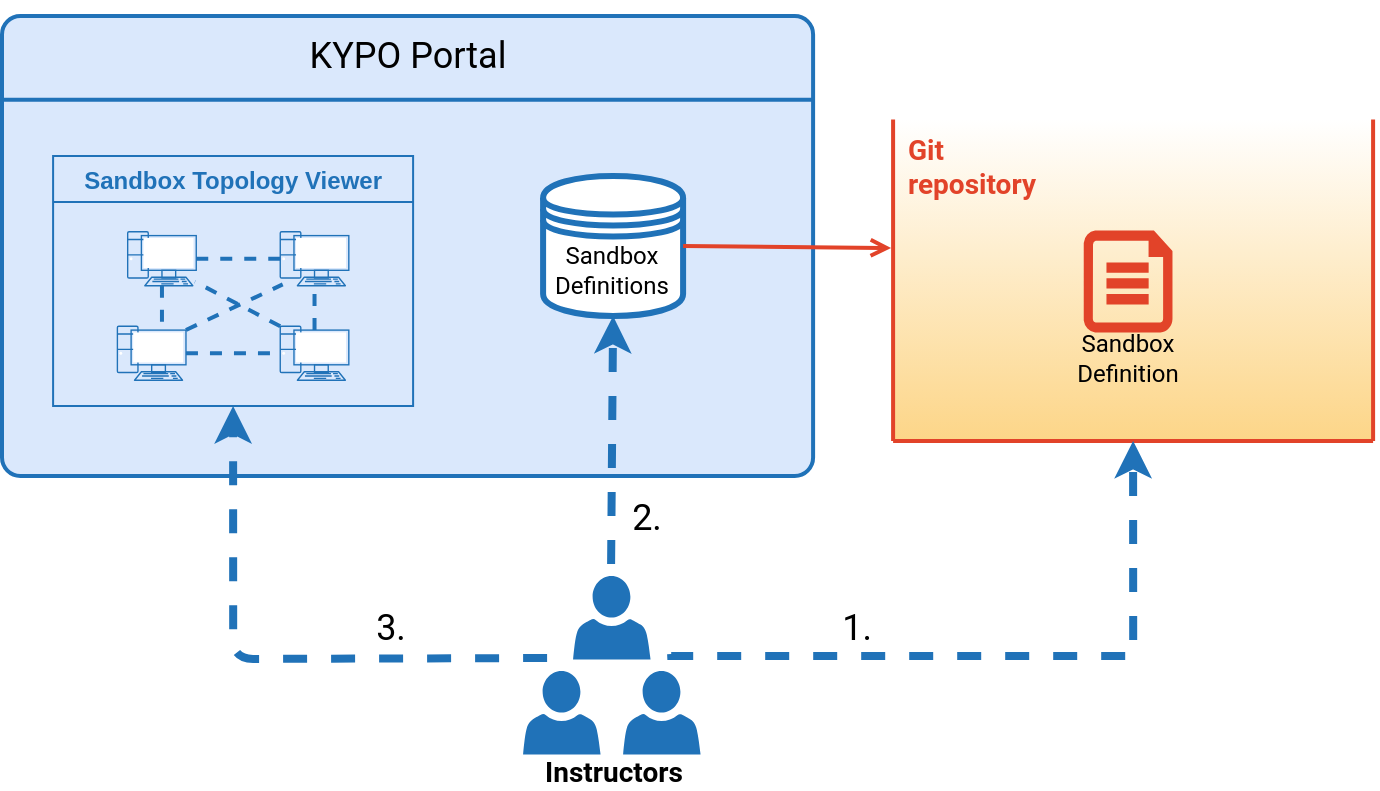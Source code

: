 <mxfile version="18.0.3" type="google"><diagram id="iyaVjSGFIbn-ou8KcbBV" name="Page-1"><mxGraphModel grid="1" page="1" gridSize="10" guides="1" tooltips="1" connect="1" arrows="1" fold="1" pageScale="1" pageWidth="700" pageHeight="400" math="0" shadow="0"><root><mxCell id="0"/><mxCell id="1" parent="0"/><mxCell id="GNogGIKL-DynPxHWDRJu-1" value="&lt;div style=&quot;font-size: 14px&quot;&gt;Git&lt;/div&gt;&lt;div style=&quot;font-size: 14px&quot;&gt;repository&lt;br style=&quot;font-size: 14px&quot;&gt;&lt;/div&gt;" style="rounded=0;whiteSpace=wrap;html=1;fontSize=14;opacity=80;align=left;verticalAlign=top;gradientDirection=north;fontFamily=Roboto;fontSource=https%3A%2F%2Ffonts.googleapis.com%2Fcss%3Ffamily%3DRoboto;dashed=1;strokeWidth=2;strokeColor=none;fontColor=#E24329;fillColor=#FCCB6A;fontStyle=1;gradientColor=#ffffff;spacingLeft=5;" vertex="1" parent="1"><mxGeometry x="452.55" y="65.77" width="240" height="160.71" as="geometry"/></mxCell><mxCell id="GNogGIKL-DynPxHWDRJu-2" value="" style="rounded=1;whiteSpace=wrap;html=1;strokeWidth=2;verticalAlign=bottom;spacingBottom=17;fontFamily=Roboto;fontSource=https%3A%2F%2Ffonts.googleapis.com%2Fcss%3Ffamily%3DRoboto;arcSize=4;fillColor=#dae8fc;strokeColor=#2072B8;" vertex="1" parent="1"><mxGeometry x="7" y="14" width="405.55" height="230" as="geometry"/></mxCell><mxCell id="Yi9zncL5aqXlgNNVXVUs-60" style="edgeStyle=none;rounded=0;orthogonalLoop=1;jettySize=auto;html=1;fontColor=#006600;endArrow=open;endFill=0;strokeColor=#006600;strokeWidth=2;" edge="1" parent="1" source="GNogGIKL-DynPxHWDRJu-3" target="GNogGIKL-DynPxHWDRJu-2"><mxGeometry relative="1" as="geometry"/></mxCell><mxCell id="GNogGIKL-DynPxHWDRJu-3" value="&lt;div style=&quot;font-size: 18px&quot;&gt;&lt;font style=&quot;font-size: 18px&quot;&gt;KYPO Portal&lt;/font&gt;&lt;/div&gt;" style="text;html=1;strokeColor=none;fillColor=none;align=center;verticalAlign=middle;whiteSpace=wrap;rounded=0;fontFamily=Roboto;fontSource=https%3A%2F%2Ffonts.googleapis.com%2Fcss%3Ffamily%3DRoboto;fontSize=12;" vertex="1" parent="1"><mxGeometry x="7" y="14" width="405.55" height="38" as="geometry"/></mxCell><mxCell id="GNogGIKL-DynPxHWDRJu-4" value="" style="endArrow=none;html=1;strokeWidth=2;fontFamily=Roboto;fontSource=https%3A%2F%2Ffonts.googleapis.com%2Fcss%3Ffamily%3DRoboto;strokeColor=#2072B8;entryX=1.001;entryY=0.182;entryDx=0;entryDy=0;entryPerimeter=0;exitX=0.002;exitY=0.182;exitDx=0;exitDy=0;exitPerimeter=0;" edge="1" parent="1" source="GNogGIKL-DynPxHWDRJu-2" target="GNogGIKL-DynPxHWDRJu-2"><mxGeometry x="21.43" y="188.29" width="50" height="50" as="geometry"><mxPoint x="-7.45" y="53.29" as="sourcePoint"/><mxPoint x="487.55" y="53.29" as="targetPoint"/></mxGeometry></mxCell><mxCell id="GNogGIKL-DynPxHWDRJu-31" value="&lt;font style=&quot;font-size: 18px&quot;&gt;&lt;font data-font-src=&quot;https://fonts.googleapis.com/css?family=Roboto&quot;&gt;1&lt;/font&gt;.&lt;/font&gt;" style="text;html=1;strokeColor=none;fillColor=none;align=center;verticalAlign=middle;rounded=0;labelBackgroundColor=none;whiteSpace=wrap;fontFamily=Roboto;fontSource=https%3A%2F%2Ffonts.googleapis.com%2Fcss%3Ffamily%3DRoboto;" vertex="1" parent="1"><mxGeometry x="422.55" y="309" width="23" height="20" as="geometry"/></mxCell><mxCell id="GNogGIKL-DynPxHWDRJu-45" value="" style="endArrow=classic;html=1;dashed=1;strokeWidth=4;fontFamily=Roboto;fontSource=https%3A%2F%2Ffonts.googleapis.com%2Fcss%3Ffamily%3DRoboto;fontSize=12;fillColor=#647687;endFill=1;entryX=0.5;entryY=1;entryDx=0;entryDy=0;strokeColor=#2072B8;" edge="1" parent="1" target="GNogGIKL-DynPxHWDRJu-90"><mxGeometry x="225.71" y="56.77" width="50" height="50" as="geometry"><mxPoint x="311.55" y="288" as="sourcePoint"/><mxPoint x="696.08" y="162.77" as="targetPoint"/></mxGeometry></mxCell><mxCell id="GNogGIKL-DynPxHWDRJu-46" value="&lt;font style=&quot;font-size: 18px&quot;&gt;2.&lt;/font&gt;" style="text;html=1;strokeColor=none;fillColor=none;align=center;verticalAlign=middle;whiteSpace=wrap;rounded=0;fontFamily=Roboto;fontSource=https%3A%2F%2Ffonts.googleapis.com%2Fcss%3Ffamily%3DRoboto;" vertex="1" parent="1"><mxGeometry x="317.54" y="254" width="23" height="20" as="geometry"/></mxCell><mxCell id="GNogGIKL-DynPxHWDRJu-48" value="" style="endArrow=none;html=1;strokeWidth=2;fontFamily=Roboto;fontSource=https%3A%2F%2Ffonts.googleapis.com%2Fcss%3Ffamily%3DRoboto;fontSize=12;fontColor=#000000;entryX=1;entryY=0;entryDx=0;entryDy=0;strokeColor=#E24329;exitX=1;exitY=1;exitDx=0;exitDy=0;" edge="1" parent="1" source="GNogGIKL-DynPxHWDRJu-1" target="GNogGIKL-DynPxHWDRJu-1"><mxGeometry x="527.05" y="65.77" width="50" height="50" as="geometry"><mxPoint x="693.05" y="227.77" as="sourcePoint"/><mxPoint x="683.55" y="72.62" as="targetPoint"/></mxGeometry></mxCell><mxCell id="GNogGIKL-DynPxHWDRJu-49" value="Sandbox Definition" style="text;html=1;strokeColor=none;align=center;verticalAlign=middle;whiteSpace=wrap;rounded=0;fontColor=#000000;fontFamily=Roboto;fontSource=https%3A%2F%2Ffonts.googleapis.com%2Fcss%3Ffamily%3DRoboto;" vertex="1" parent="1"><mxGeometry x="535.05" y="175.48" width="70" height="20" as="geometry"/></mxCell><mxCell id="GNogGIKL-DynPxHWDRJu-50" value="" style="verticalLabelPosition=bottom;html=1;verticalAlign=top;align=center;shape=mxgraph.azure.cloud_services_configuration_file;pointerEvents=1;fontColor=#E24329;fillColor=#E24329;strokeColor=#E24329;fontFamily=Roboto;fontSource=https%3A%2F%2Ffonts.googleapis.com%2Fcss%3Ffamily%3DRoboto;" vertex="1" parent="1"><mxGeometry x="548.37" y="121.77" width="43.37" height="50" as="geometry"/></mxCell><mxCell id="GNogGIKL-DynPxHWDRJu-51" value="" style="endArrow=none;html=1;strokeWidth=2;fontFamily=Roboto;fontSource=https%3A%2F%2Ffonts.googleapis.com%2Fcss%3Ffamily%3DRoboto;fontSize=12;fontColor=#000000;exitX=0;exitY=1;exitDx=0;exitDy=0;strokeColor=#E24329;entryX=1;entryY=1;entryDx=0;entryDy=0;" edge="1" parent="1" source="GNogGIKL-DynPxHWDRJu-1" target="GNogGIKL-DynPxHWDRJu-1"><mxGeometry x="498.68" y="85.77" width="50" height="50" as="geometry"><mxPoint x="500.18" y="245.62" as="sourcePoint"/><mxPoint x="692.55" y="226.77" as="targetPoint"/><Array as="points"/></mxGeometry></mxCell><mxCell id="GNogGIKL-DynPxHWDRJu-79" style="edgeStyle=orthogonalEdgeStyle;rounded=0;orthogonalLoop=1;jettySize=auto;html=1;exitX=0.5;exitY=1;exitDx=0;exitDy=0;startArrow=classic;startFill=1;endArrow=classic;endFill=1;fontFamily=Roboto;fontSource=https%3A%2F%2Ffonts.googleapis.com%2Fcss%3Ffamily%3DRoboto;" edge="1" parent="1"><mxGeometry relative="1" as="geometry"><mxPoint x="55.13" y="22" as="sourcePoint"/><mxPoint x="55.13" y="22" as="targetPoint"/></mxGeometry></mxCell><mxCell id="GNogGIKL-DynPxHWDRJu-90" value="" style="shape=datastore;whiteSpace=wrap;html=1;strokeWidth=3;strokeColor=#2072B8;fontFamily=Roboto;fontSource=https%3A%2F%2Ffonts.googleapis.com%2Fcss%3Ffamily%3DRoboto;" vertex="1" parent="1"><mxGeometry x="277.55" y="94" width="70" height="70" as="geometry"/></mxCell><mxCell id="Yi9zncL5aqXlgNNVXVUs-58" style="rounded=0;orthogonalLoop=1;jettySize=auto;html=1;exitX=1;exitY=0.5;exitDx=0;exitDy=0;endArrow=open;endFill=0;strokeWidth=2;fillColor=#ffe6cc;strokeColor=#E24329;" edge="1" parent="1" source="GNogGIKL-DynPxHWDRJu-90"><mxGeometry relative="1" as="geometry"><mxPoint x="451.55" y="130" as="targetPoint"/></mxGeometry></mxCell><mxCell id="GNogGIKL-DynPxHWDRJu-91" value="Sandbox Definitions" style="text;html=1;strokeColor=none;fillColor=none;align=center;verticalAlign=middle;whiteSpace=wrap;rounded=0;fontFamily=Roboto;fontSource=https%3A%2F%2Ffonts.googleapis.com%2Fcss%3Ffamily%3DRoboto;fontSize=12;opacity=80;rotation=0;" vertex="1" parent="1"><mxGeometry x="280.3" y="126.57" width="64.49" height="29.79" as="geometry"/></mxCell><mxCell id="GNogGIKL-DynPxHWDRJu-112" value="" style="shape=image;html=1;verticalAlign=top;verticalLabelPosition=bottom;labelBackgroundColor=#ffffff;imageAspect=0;aspect=fixed;image=https://cdn4.iconfinder.com/data/icons/logos-and-brands/512/144_Gitlab_logo_logos-128.png;rounded=1;strokeColor=#2072B8;strokeWidth=3;fillColor=#2072B8;gradientColor=none;fontFamily=Roboto;fontSource=https%3A%2F%2Ffonts.googleapis.com%2Fcss%3Ffamily%3DRoboto;fontColor=#2072B8;" vertex="1" parent="1"><mxGeometry x="659.55" y="68.48" width="30" height="30" as="geometry"/></mxCell><mxCell id="GNogGIKL-DynPxHWDRJu-115" value="" style="endArrow=none;html=1;strokeWidth=2;fontFamily=Roboto;fontSource=https%3A%2F%2Ffonts.googleapis.com%2Fcss%3Ffamily%3DRoboto;fontSize=12;fontColor=#000000;entryX=0;entryY=1;entryDx=0;entryDy=0;strokeColor=#E24329;exitX=0;exitY=0;exitDx=0;exitDy=0;" edge="1" parent="1" source="GNogGIKL-DynPxHWDRJu-1" target="GNogGIKL-DynPxHWDRJu-1"><mxGeometry x="512.05" y="75.77" width="50" height="50" as="geometry"><mxPoint x="427.55" y="65.77" as="sourcePoint"/><mxPoint x="427.55" y="226.48" as="targetPoint"/></mxGeometry></mxCell><mxCell id="GNogGIKL-DynPxHWDRJu-39" value="Instructors" style="text;html=1;strokeColor=none;align=center;verticalAlign=middle;whiteSpace=wrap;rounded=0;fontColor=#000000;fontFamily=Roboto;fontSource=https%3A%2F%2Ffonts.googleapis.com%2Fcss%3Ffamily%3DRoboto;fontSize=14;fontStyle=1" vertex="1" parent="1"><mxGeometry x="267.54" y="383.28" width="90" height="16.72" as="geometry"/></mxCell><mxCell id="GNogGIKL-DynPxHWDRJu-40" value="" style="pointerEvents=1;shadow=0;dashed=0;html=1;strokeColor=none;labelPosition=center;verticalLabelPosition=bottom;verticalAlign=top;outlineConnect=0;align=center;shape=mxgraph.office.users.user;fillColor=#2072B8;fontFamily=Roboto;fontSource=https%3A%2F%2Ffonts.googleapis.com%2Fcss%3Ffamily%3DRoboto;" vertex="1" parent="1"><mxGeometry x="292.536" y="294" width="38.737" height="41.803" as="geometry"/></mxCell><mxCell id="GNogGIKL-DynPxHWDRJu-41" value="" style="pointerEvents=1;shadow=0;dashed=0;html=1;strokeColor=none;labelPosition=center;verticalLabelPosition=bottom;verticalAlign=top;outlineConnect=0;align=center;shape=mxgraph.office.users.user;fillColor=#2072B8;fontFamily=Roboto;fontSource=https%3A%2F%2Ffonts.googleapis.com%2Fcss%3Ffamily%3DRoboto;" vertex="1" parent="1"><mxGeometry x="267.54" y="341.475" width="38.737" height="41.803" as="geometry"/></mxCell><mxCell id="GNogGIKL-DynPxHWDRJu-42" value="" style="pointerEvents=1;shadow=0;dashed=0;html=1;strokeColor=none;labelPosition=center;verticalLabelPosition=bottom;verticalAlign=top;outlineConnect=0;align=center;shape=mxgraph.office.users.user;fillColor=#2072B8;fontFamily=Roboto;fontSource=https%3A%2F%2Ffonts.googleapis.com%2Fcss%3Ffamily%3DRoboto;" vertex="1" parent="1"><mxGeometry x="317.543" y="341.475" width="38.737" height="41.803" as="geometry"/></mxCell><mxCell id="t9lv2So4sih5Ma_8I4FN-1" value="" style="endArrow=classic;html=1;dashed=1;strokeWidth=4;fontFamily=Roboto;fontSource=https%3A%2F%2Ffonts.googleapis.com%2Fcss%3Ffamily%3DRoboto;fontSize=12;fillColor=#647687;endFill=1;rounded=0;startArrow=none;startFill=0;edgeStyle=orthogonalEdgeStyle;strokeColor=#2072B8;entryX=0.5;entryY=1;entryDx=0;entryDy=0;" edge="1" parent="1" target="GNogGIKL-DynPxHWDRJu-1"><mxGeometry x="32.43" y="28.29" width="50" height="50" as="geometry"><mxPoint x="341.55" y="333" as="sourcePoint"/><mxPoint x="-97.45" y="344" as="targetPoint"/><Array as="points"><mxPoint x="341.55" y="334"/><mxPoint x="572.55" y="334"/></Array></mxGeometry></mxCell><mxCell id="Yi9zncL5aqXlgNNVXVUs-87" value="" style="group" connectable="0" vertex="1" parent="1"><mxGeometry x="32.55" y="84" width="180" height="125" as="geometry"/></mxCell><mxCell id="Yi9zncL5aqXlgNNVXVUs-76" value="" style="fontColor=#ffffff;verticalAlign=top;verticalLabelPosition=bottom;labelPosition=center;align=center;html=1;outlineConnect=0;gradientDirection=north;strokeWidth=2;shape=mxgraph.networks.pc;strokeColor=#2072B8;fillColor=none;fontFamily=Roboto;fontSource=https%3A%2F%2Ffonts.googleapis.com%2Fcss%3Ffamily%3DRoboto;" vertex="1" parent="Yi9zncL5aqXlgNNVXVUs-87"><mxGeometry x="113.574" y="37.87" width="34.286" height="27.0" as="geometry"/></mxCell><mxCell id="Yi9zncL5aqXlgNNVXVUs-77" style="edgeStyle=none;rounded=0;orthogonalLoop=1;jettySize=auto;html=1;exitX=1;exitY=0.07;exitDx=0;exitDy=0;exitPerimeter=0;dashed=1;endArrow=none;endFill=0;strokeWidth=2;fontColor=#000000;fillColor=#1ba1e2;entryX=0.618;entryY=0.55;entryDx=0;entryDy=0;entryPerimeter=0;strokeColor=#2072B8;fontFamily=Roboto;fontSource=https%3A%2F%2Ffonts.googleapis.com%2Fcss%3Ffamily%3DRoboto;" edge="1" parent="Yi9zncL5aqXlgNNVXVUs-87" source="Yi9zncL5aqXlgNNVXVUs-78"><mxGeometry x="-612.373" y="-527.88" as="geometry"><mxPoint x="114.802" y="64.195" as="targetPoint"/></mxGeometry></mxCell><mxCell id="Yi9zncL5aqXlgNNVXVUs-78" value="" style="fontColor=#ffffff;verticalAlign=top;verticalLabelPosition=bottom;labelPosition=center;align=center;html=1;outlineConnect=0;gradientDirection=north;strokeWidth=2;shape=mxgraph.networks.pc;strokeColor=#2072B8;fillColor=none;fontFamily=Roboto;fontSource=https%3A%2F%2Ffonts.googleapis.com%2Fcss%3Ffamily%3DRoboto;" vertex="1" parent="Yi9zncL5aqXlgNNVXVUs-87"><mxGeometry x="32.146" y="85.12" width="34.286" height="27.0" as="geometry"/></mxCell><mxCell id="Yi9zncL5aqXlgNNVXVUs-79" style="rounded=0;orthogonalLoop=1;jettySize=auto;html=1;exitX=0.5;exitY=1;exitDx=0;exitDy=0;exitPerimeter=0;entryX=0.65;entryY=0.076;entryDx=0;entryDy=0;entryPerimeter=0;dashed=1;endArrow=none;endFill=0;strokeWidth=2;fontColor=#000000;fillColor=#1ba1e2;strokeColor=#2072B8;fontFamily=Roboto;fontSource=https%3A%2F%2Ffonts.googleapis.com%2Fcss%3Ffamily%3DRoboto;" edge="1" parent="Yi9zncL5aqXlgNNVXVUs-87" source="Yi9zncL5aqXlgNNVXVUs-80" target="Yi9zncL5aqXlgNNVXVUs-78"><mxGeometry x="-612.373" y="-527.88" as="geometry"/></mxCell><mxCell id="Yi9zncL5aqXlgNNVXVUs-80" value="" style="fontColor=#ffffff;verticalAlign=top;verticalLabelPosition=bottom;labelPosition=center;align=center;html=1;outlineConnect=0;gradientDirection=north;strokeWidth=2;shape=mxgraph.networks.pc;strokeColor=#2072B8;fillColor=none;fontFamily=Roboto;fontSource=https%3A%2F%2Ffonts.googleapis.com%2Fcss%3Ffamily%3DRoboto;" vertex="1" parent="Yi9zncL5aqXlgNNVXVUs-87"><mxGeometry x="37.289" y="37.87" width="34.286" height="27.0" as="geometry"/></mxCell><mxCell id="Yi9zncL5aqXlgNNVXVUs-81" style="rounded=0;orthogonalLoop=1;jettySize=auto;html=1;exitX=0;exitY=0.5;exitDx=0;exitDy=0;exitPerimeter=0;entryX=1;entryY=0.5;entryDx=0;entryDy=0;entryPerimeter=0;dashed=1;endArrow=none;endFill=0;strokeWidth=2;fontColor=#000000;fillColor=#1ba1e2;strokeColor=#2072B8;fontFamily=Roboto;fontSource=https%3A%2F%2Ffonts.googleapis.com%2Fcss%3Ffamily%3DRoboto;" edge="1" parent="Yi9zncL5aqXlgNNVXVUs-87" source="Yi9zncL5aqXlgNNVXVUs-76" target="Yi9zncL5aqXlgNNVXVUs-80"><mxGeometry x="-612.373" y="-527.88" as="geometry"/></mxCell><mxCell id="Yi9zncL5aqXlgNNVXVUs-82" style="rounded=0;orthogonalLoop=1;jettySize=auto;html=1;exitX=0.5;exitY=0.07;exitDx=0;exitDy=0;exitPerimeter=0;strokeWidth=2;fontColor=#000000;dashed=1;endArrow=none;endFill=0;fillColor=#1ba1e2;strokeColor=#2072B8;fontFamily=Roboto;fontSource=https%3A%2F%2Ffonts.googleapis.com%2Fcss%3Ffamily%3DRoboto;" edge="1" parent="Yi9zncL5aqXlgNNVXVUs-87" source="Yi9zncL5aqXlgNNVXVUs-84" target="Yi9zncL5aqXlgNNVXVUs-76"><mxGeometry x="-612.373" y="-527.88" as="geometry"/></mxCell><mxCell id="Yi9zncL5aqXlgNNVXVUs-83" style="edgeStyle=none;rounded=0;orthogonalLoop=1;jettySize=auto;html=1;exitX=0;exitY=0;exitDx=0;exitDy=0;exitPerimeter=0;dashed=1;endArrow=none;endFill=0;strokeWidth=2;fontColor=#000000;fillColor=#1ba1e2;endSize=13;entryX=0.98;entryY=0.925;entryDx=0;entryDy=0;entryPerimeter=0;strokeColor=#2072B8;fontFamily=Roboto;fontSource=https%3A%2F%2Ffonts.googleapis.com%2Fcss%3Ffamily%3DRoboto;" edge="1" parent="Yi9zncL5aqXlgNNVXVUs-87" source="Yi9zncL5aqXlgNNVXVUs-84" target="Yi9zncL5aqXlgNNVXVUs-80"><mxGeometry x="-612.373" y="-527.88" as="geometry"><mxPoint x="-509.516" y="-442.83" as="targetPoint"/></mxGeometry></mxCell><mxCell id="Yi9zncL5aqXlgNNVXVUs-84" value="" style="fontColor=#ffffff;verticalAlign=top;verticalLabelPosition=bottom;labelPosition=center;align=center;html=1;outlineConnect=0;gradientDirection=north;strokeWidth=2;shape=mxgraph.networks.pc;strokeColor=#2072B8;fillColor=none;fontFamily=Roboto;fontSource=https%3A%2F%2Ffonts.googleapis.com%2Fcss%3Ffamily%3DRoboto;" vertex="1" parent="Yi9zncL5aqXlgNNVXVUs-87"><mxGeometry x="113.574" y="85.12" width="34.286" height="27.0" as="geometry"/></mxCell><mxCell id="Yi9zncL5aqXlgNNVXVUs-85" style="rounded=0;orthogonalLoop=1;jettySize=auto;html=1;exitX=1;exitY=0.5;exitDx=0;exitDy=0;exitPerimeter=0;entryX=0;entryY=0.5;entryDx=0;entryDy=0;entryPerimeter=0;dashed=1;endArrow=none;endFill=0;strokeWidth=2;fontColor=#000000;fillColor=#1ba1e2;strokeColor=#2072B8;fontFamily=Roboto;fontSource=https%3A%2F%2Ffonts.googleapis.com%2Fcss%3Ffamily%3DRoboto;" edge="1" parent="Yi9zncL5aqXlgNNVXVUs-87" source="Yi9zncL5aqXlgNNVXVUs-78" target="Yi9zncL5aqXlgNNVXVUs-84"><mxGeometry x="-612.373" y="-527.88" as="geometry"/></mxCell><mxCell id="Yi9zncL5aqXlgNNVXVUs-86" value="Sandbox Topology Viewer" style="swimlane;fontColor=#2072B8;strokeColor=#2072B8;fillColor=none;" vertex="1" parent="Yi9zncL5aqXlgNNVXVUs-87"><mxGeometry width="180" height="125" as="geometry"/></mxCell><mxCell id="Yi9zncL5aqXlgNNVXVUs-89" value="" style="endArrow=classic;html=1;dashed=1;strokeWidth=4;fontFamily=Roboto;fontSource=https%3A%2F%2Ffonts.googleapis.com%2Fcss%3Ffamily%3DRoboto;fontSize=12;fillColor=#647687;endFill=1;entryX=0.5;entryY=1;entryDx=0;entryDy=0;strokeColor=#2072B8;edgeStyle=orthogonalEdgeStyle;" edge="1" parent="1" target="Yi9zncL5aqXlgNNVXVUs-86"><mxGeometry x="235.71" y="66.77" width="50" height="50" as="geometry"><mxPoint x="279.55" y="335" as="sourcePoint"/><mxPoint x="322.55" y="174.0" as="targetPoint"/></mxGeometry></mxCell><mxCell id="Yi9zncL5aqXlgNNVXVUs-90" value="&lt;font style=&quot;font-size: 18px&quot;&gt;3.&lt;/font&gt;" style="text;html=1;strokeColor=none;fillColor=none;align=center;verticalAlign=middle;whiteSpace=wrap;rounded=0;fontFamily=Roboto;fontSource=https%3A%2F%2Ffonts.googleapis.com%2Fcss%3Ffamily%3DRoboto;" vertex="1" parent="1"><mxGeometry x="189.55" y="309" width="23" height="20" as="geometry"/></mxCell></root></mxGraphModel></diagram></mxfile>